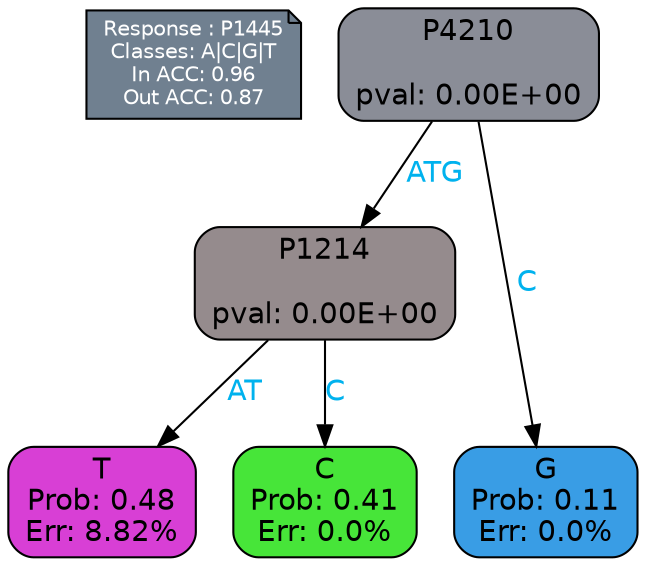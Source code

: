 digraph Tree {
node [shape=box, style="filled, rounded", color="black", fontname=helvetica] ;
graph [ranksep=equally, splines=polylines, bgcolor=transparent, dpi=600] ;
edge [fontname=helvetica] ;
LEGEND [label="Response : P1445
Classes: A|C|G|T
In ACC: 0.96
Out ACC: 0.87
",shape=note,align=left,style=filled,fillcolor="slategray",fontcolor="white",fontsize=10];1 [label="P4210

pval: 0.00E+00", fillcolor="#8a8d97"] ;
2 [label="P1214

pval: 0.00E+00", fillcolor="#958b8d"] ;
3 [label="T
Prob: 0.48
Err: 8.82%", fillcolor="#d83fd5"] ;
4 [label="C
Prob: 0.41
Err: 0.0%", fillcolor="#47e539"] ;
5 [label="G
Prob: 0.11
Err: 0.0%", fillcolor="#399de5"] ;
1 -> 2 [label="ATG",fontcolor=deepskyblue2] ;
1 -> 5 [label="C",fontcolor=deepskyblue2] ;
2 -> 3 [label="AT",fontcolor=deepskyblue2] ;
2 -> 4 [label="C",fontcolor=deepskyblue2] ;
{rank = same; 3;4;5;}{rank = same; LEGEND;1;}}